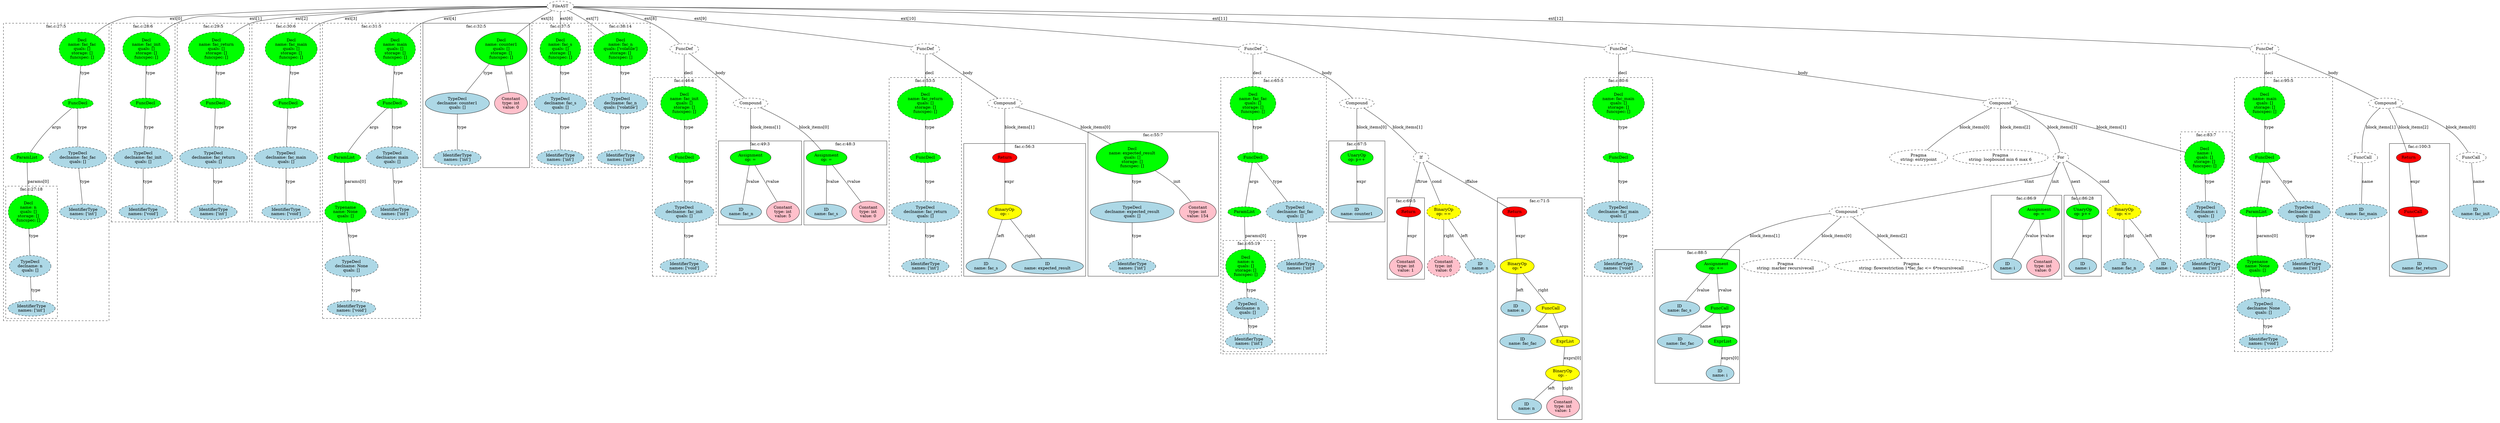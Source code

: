 strict graph "" {
	graph [bb="0,0,7198.2,1466.3"];
	node [label="\N"];
	subgraph cluster76 {
		graph [bb="3822,696.59,3980,978.71",
			label="fac.c:67:5",
			lheight=0.21,
			lp="3901,967.21",
			lwidth=0.76
		];
		77	[fillcolor=lightblue,
			height=0.74639,
			label="ID
name: counter1",
			pos="3901,731.46",
			style=filled,
			width=1.9838];
		76	[fillcolor=green,
			height=0.74639,
			label="UnaryOp
op: p++",
			pos="3901,920.84",
			style=filled,
			width=1.316];
		76 -- 77	[label=expr,
			lp="3913.5,836.65",
			pos="3901,893.78 3901,858.08 3901,794.33 3901,758.59"];
	}
	subgraph cluster84 {
		graph [bb="3988,8,4238,780.46",
			label="fac.c:71:5",
			lheight=0.21,
			lp="4113,768.96",
			lwidth=0.76
		];
		86	[fillcolor=lightblue,
			height=0.74639,
			label="ID
name: n",
			pos="4080,394.91",
			style=filled,
			width=1.1982];
		85	[fillcolor=yellow,
			height=0.74639,
			label="BinaryOp
op: *",
			pos="4179,542.08",
			style=filled,
			width=1.3749];
		85 -- 86	[label=left,
			lp="4136.5,457.89",
			pos="4162.2,516.45 4143.9,489.6 4114.8,446.88 4096.5,420.17"];
		87	[fillcolor=yellow,
			height=0.5,
			label=FuncCall,
			pos="4184,394.91",
			style=filled,
			width=1.1916];
		85 -- 87	[label=right,
			lp="4196,457.89",
			pos="4179.9,515.12 4180.9,485.6 4182.5,438.23 4183.4,413.01"];
		88	[fillcolor=lightblue,
			height=0.74639,
			label="ID
name: fac_fac",
			pos="4062,279.56",
			style=filled,
			width=1.8463];
		87 -- 88	[label=name,
			lp="4138.5,331.93",
			pos="4167,378.15 4146.5,359.05 4111.6,326.67 4087.8,304.49"];
		89	[fillcolor=yellow,
			height=0.5,
			label=ExprList,
			pos="4188,279.56",
			style=filled,
			width=1.1555];
		87 -- 89	[label=args,
			lp="4198.5,331.93",
			pos="4184.6,376.7 4185.4,355.27 4186.6,318.9 4187.4,297.57"];
		90	[fillcolor=yellow,
			height=0.74639,
			label="BinaryOp
op: -",
			pos="4181,168.82",
			style=filled,
			width=1.3749];
		89 -- 90	[label="exprs[0]",
			lp="4208,221.19",
			pos="4186.9,261.09 4185.7,243.44 4184,215.97 4182.7,195.77"];
		91	[fillcolor=lightblue,
			height=0.74639,
			label="ID
name: n",
			pos="4076,53.477",
			style=filled,
			width=1.1982];
		90 -- 91	[label=left,
			lp="4147.5,116.45",
			pos="4159.5,144.61 4141.3,124.92 4115.2,96.838 4097.1,77.269"];
		92	[fillcolor=pink,
			height=1.041,
			label="Constant
type: int
value: 1",
			pos="4183,53.477",
			style=filled,
			width=1.2767];
		90 -- 92	[label=right,
			lp="4195,116.45",
			pos="4181.5,141.82 4181.7,126.79 4182.1,107.63 4182.4,91.097"];
		84	[fillcolor=red,
			height=0.5,
			label=Return,
			pos="4189,731.46",
			style=filled,
			width=0.95686];
		84 -- 85	[label=expr,
			lp="4197.5,647.27",
			pos="4188.1,713.16 4186.3,680.19 4182.5,608.13 4180.4,569.23"];
	}
	subgraph cluster82 {
		graph [bb="4452,496.6,4560,780.46",
			label="fac.c:69:5",
			lheight=0.21,
			lp="4506,768.96",
			lwidth=0.76
		];
		83	[fillcolor=pink,
			height=1.041,
			label="Constant
type: int
value: 1",
			pos="4506,542.08",
			style=filled,
			width=1.2767];
		82	[fillcolor=red,
			height=0.5,
			label=Return,
			pos="4500,731.46",
			style=filled,
			width=0.95686];
		82 -- 83	[label=expr,
			lp="4515.5,647.27",
			pos="4500.6,713.16 4501.5,682.99 4503.5,620.12 4504.8,579.85"];
	}
	subgraph cluster67 {
		graph [bb="3510,236.69,3814,1199.9",
			label="fac.c:65:5",
			lheight=0.21,
			lp="3662,1188.4",
			lwidth=0.76,
			style=dashed
		];
		subgraph cluster70 {
			graph [bb="3518,244.69,3666,631.77",
				label="fac.c:65:19",
				lheight=0.21,
				lp="3592,620.27",
				lwidth=0.85,
				style=dashed
			];
			72	[fillcolor=lightblue,
				height=0.74639,
				label="IdentifierType
names: ['int']",
				pos="3592,279.56",
				style="filled,dashed",
				width=1.8463];
			71	[fillcolor=lightblue,
				height=1.041,
				label="TypeDecl
declname: n
quals: []",
				pos="3588,394.91",
				style="filled,dashed",
				width=1.6303];
			71 -- 72	[label=type,
				lp="3603,331.93",
				pos="3589.3,357.42 3589.9,340.86 3590.6,321.64 3591.1,306.57"];
			70	[fillcolor=green,
				height=1.6303,
				label="Decl
name: n
quals: []
storage: []
funcspec: []",
				pos="3584,542.08",
				style="filled,dashed",
				width=1.591];
			70 -- 71	[label=type,
				lp="3599,457.89",
				pos="3585.6,483.29 3586.1,466.21 3586.6,447.99 3587,432.63"];
		}
		69	[fillcolor=green,
			height=0.5,
			label=ParamList,
			pos="3577,731.46",
			style="filled,dashed",
			width=1.3179];
		69 -- 70	[label="params[0]",
			lp="3609,647.27",
			pos="3577.6,713.16 3578.6,687.89 3580.4,639.65 3581.8,600.99"];
		68	[fillcolor=green,
			height=0.5,
			label=FuncDecl,
			pos="3631,920.84",
			style="filled,dashed",
			width=1.2457];
		68 -- 69	[label=args,
			lp="3620.5,836.65",
			pos="3626.1,902.88 3615.9,867.29 3592.2,785.18 3581.9,749.51"];
		73	[fillcolor=lightblue,
			height=1.041,
			label="TypeDecl
declname: fac_fac
quals: []",
			pos="3724,731.46",
			style="filled,dashed",
			width=2.2785];
		68 -- 73	[label=type,
			lp="3687,836.65",
			pos="3639.4,902.88 3654.4,872.61 3686.2,808.67 3706.2,768.29"];
		74	[fillcolor=lightblue,
			height=0.74639,
			label="IdentifierType
names: ['int']",
			pos="3740,542.08",
			style="filled,dashed",
			width=1.8463];
		73 -- 74	[label=type,
			lp="3744,647.27",
			pos="3727.1,693.88 3730.3,657.14 3735,601.44 3737.8,569.01"];
		67	[fillcolor=green,
			height=1.6303,
			label="Decl
name: fac_fac
quals: []
storage: []
funcspec: []",
			pos="3631,1110.2",
			style="filled,dashed",
			width=1.8463];
		67 -- 68	[label=type,
			lp="3643,1026",
			pos="3631,1051.5 3631,1012.8 3631,964.39 3631,939.09"];
	}
	subgraph cluster49 {
		graph [bb="2318,685.98,2562,978.71",
			label="fac.c:49:3",
			lheight=0.21,
			lp="2440,967.21",
			lwidth=0.76
		];
		50	[fillcolor=lightblue,
			height=0.74639,
			label="ID
name: fac_n",
			pos="2385,731.46",
			style=filled,
			width=1.6499];
		49	[fillcolor=green,
			height=0.74639,
			label="Assignment
op: =",
			pos="2385,920.84",
			style=filled,
			width=1.6106];
		49 -- 50	[label=lvalue,
			lp="2402,836.65",
			pos="2385,893.78 2385,858.08 2385,794.33 2385,758.59"];
		51	[fillcolor=pink,
			height=1.041,
			label="Constant
type: int
value: 5",
			pos="2508,731.46",
			style=filled,
			width=1.2767];
		49 -- 51	[label=rvalue,
			lp="2465,836.65",
			pos="2402.7,894.91 2416.6,875.09 2436.4,846.57 2453,821.15 2464.9,802.95 2477.7,782.33 2488,765.55"];
	}
	subgraph cluster53 {
		graph [bb="2570,507.21,2772,1199.9",
			label="fac.c:53:5",
			lheight=0.21,
			lp="2671,1188.4",
			lwidth=0.76,
			style=dashed
		];
		56	[fillcolor=lightblue,
			height=0.74639,
			label="IdentifierType
names: ['int']",
			pos="2671,542.08",
			style="filled,dashed",
			width=1.8463];
		55	[fillcolor=lightblue,
			height=1.041,
			label="TypeDecl
declname: fac_return
quals: []",
			pos="2671,731.46",
			style="filled,dashed",
			width=2.5927];
		55 -- 56	[label=type,
			lp="2683,647.27",
			pos="2671,693.88 2671,657.14 2671,601.44 2671,569.01"];
		54	[fillcolor=green,
			height=0.5,
			label=FuncDecl,
			pos="2671,920.84",
			style="filled,dashed",
			width=1.2457];
		54 -- 55	[label=type,
			lp="2683,836.65",
			pos="2671,902.54 2671,872.37 2671,809.5 2671,769.23"];
		53	[fillcolor=green,
			height=1.6303,
			label="Decl
name: fac_return
quals: []
storage: []
funcspec: []",
			pos="2671,1110.2",
			style="filled,dashed",
			width=2.1606];
		53 -- 54	[label=type,
			lp="2683,1026",
			pos="2671,1051.5 2671,1012.8 2671,964.39 2671,939.09"];
	}
	subgraph cluster58 {
		graph [bb="3136,507.21,3502,1010.5",
			label="fac.c:55:7",
			lheight=0.21,
			lp="3319,999.03",
			lwidth=0.76
		];
		60	[fillcolor=lightblue,
			height=0.74639,
			label="IdentifierType
names: ['int']",
			pos="3258,542.08",
			style="filled,dashed",
			width=1.8463];
		59	[fillcolor=lightblue,
			height=1.041,
			label="TypeDecl
declname: expected_result
quals: []",
			pos="3258,731.46",
			style=filled,
			width=3.1623];
		59 -- 60	[label=type,
			lp="3270,647.27",
			pos="3258,693.88 3258,657.14 3258,601.44 3258,569.01"];
		58	[fillcolor=green,
			height=1.6303,
			label="Decl
name: expected_result
quals: []
storage: []
funcspec: []",
			pos="3258,920.84",
			style=filled,
			width=2.7302];
		58 -- 59	[label=type,
			lp="3270,836.65",
			pos="3258,862.09 3258,831.76 3258,795.52 3258,769.07"];
		61	[fillcolor=pink,
			height=1.041,
			label="Constant
type: int
value: 154",
			pos="3442,731.46",
			style=filled,
			width=1.4535];
		58 -- 61	[label=init,
			lp="3382.5,836.65",
			pos="3320.5,875.43 3340.9,859.49 3362.9,840.6 3381,821.15 3396.5,804.44 3411.1,783.52 3422.1,766.19"];
	}
	subgraph cluster62 {
		graph [bb="2780,507.21,3128,969.84",
			label="fac.c:56:3",
			lheight=0.21,
			lp="2954,958.34",
			lwidth=0.76
		];
		64	[fillcolor=lightblue,
			height=0.74639,
			label="ID
name: fac_s",
			pos="2847,542.08",
			style=filled,
			width=1.6303];
		63	[fillcolor=yellow,
			height=0.74639,
			label="BinaryOp
op: -",
			pos="2902,731.46",
			style=filled,
			width=1.3749];
		63 -- 64	[label=left,
			lp="2889.5,647.27",
			pos="2894.5,704.79 2884,669.01 2865,604.51 2854.5,568.73"];
		65	[fillcolor=lightblue,
			height=0.74639,
			label="ID
name: expected_result",
			pos="3022,542.08",
			style=filled,
			width=2.7302];
		63 -- 65	[label=right,
			lp="2972,647.27",
			pos="2917.7,705.96 2940.4,670.45 2982.4,604.96 3005.5,568.78"];
		62	[fillcolor=red,
			height=0.5,
			label=Return,
			pos="2902,920.84",
			style=filled,
			width=0.95686];
		62 -- 63	[label=expr,
			lp="2914.5,836.65",
			pos="2902,902.54 2902,869.57 2902,797.51 2902,758.61"];
	}
	subgraph cluster94 {
		graph [bb="4568,507.21,4766,1199.9",
			label="fac.c:80:6",
			lheight=0.21,
			lp="4667,1188.4",
			lwidth=0.76,
			style=dashed
		];
		97	[fillcolor=lightblue,
			height=0.74639,
			label="IdentifierType
names: ['void']",
			pos="4667,542.08",
			style="filled,dashed",
			width=1.9053];
		96	[fillcolor=lightblue,
			height=1.041,
			label="TypeDecl
declname: fac_main
quals: []",
			pos="4667,731.46",
			style="filled,dashed",
			width=2.5142];
		96 -- 97	[label=type,
			lp="4679,647.27",
			pos="4667,693.88 4667,657.14 4667,601.44 4667,569.01"];
		95	[fillcolor=green,
			height=0.5,
			label=FuncDecl,
			pos="4667,920.84",
			style="filled,dashed",
			width=1.2457];
		95 -- 96	[label=type,
			lp="4679,836.65",
			pos="4667,902.54 4667,872.37 4667,809.5 4667,769.23"];
		94	[fillcolor=green,
			height=1.6303,
			label="Decl
name: fac_main
quals: []
storage: []
funcspec: []",
			pos="4667,1110.2",
			style="filled,dashed",
			width=2.0624];
		94 -- 95	[label=type,
			lp="4679,1026",
			pos="4667,1051.5 4667,1012.8 4667,964.39 4667,939.09"];
	}
	subgraph cluster100 {
		graph [bb="6278,507.21,6426,1010.5",
			label="fac.c:83:7",
			lheight=0.21,
			lp="6352,999.03",
			lwidth=0.76,
			style=dashed
		];
		102	[fillcolor=lightblue,
			height=0.74639,
			label="IdentifierType
names: ['int']",
			pos="6352,542.08",
			style="filled,dashed",
			width=1.8463];
		101	[fillcolor=lightblue,
			height=1.041,
			label="TypeDecl
declname: i
quals: []",
			pos="6350,731.46",
			style="filled,dashed",
			width=1.5713];
		101 -- 102	[label=type,
			lp="6363,647.27",
			pos="6350.4,693.88 6350.8,657.14 6351.4,601.44 6351.7,569.01"];
		100	[fillcolor=green,
			height=1.6303,
			label="Decl
name: i
quals: []
storage: []
funcspec: []",
			pos="6347,920.84",
			style="filled,dashed",
			width=1.591];
		100 -- 101	[label=type,
			lp="6361,836.65",
			pos="6347.9,862.09 6348.4,831.76 6349,795.52 6349.4,769.07"];
	}
	subgraph cluster105 {
		graph [bb="5716,496.6,5924,789.33",
			label="fac.c:86:9",
			lheight=0.21,
			lp="5820,777.83",
			lwidth=0.76
		];
		106	[fillcolor=lightblue,
			height=0.74639,
			label="ID
name: i",
			pos="5765,542.08",
			style=filled,
			width=1.1392];
		105	[fillcolor=green,
			height=0.74639,
			label="Assignment
op: =",
			pos="5858,731.46",
			style=filled,
			width=1.6106];
		105 -- 106	[label=lvalue,
			lp="5837,647.27",
			pos="5845.5,705.19 5827.6,669.22 5795.1,603.69 5777.3,567.95"];
		107	[fillcolor=pink,
			height=1.041,
			label="Constant
type: int
value: 0",
			pos="5870,542.08",
			style=filled,
			width=1.2767];
		105 -- 107	[label=rvalue,
			lp="5881,647.27",
			pos="5859.7,704.4 5861.7,671.92 5865.3,616.22 5867.7,579.52"];
	}
	subgraph cluster111 {
		graph [bb="5932,507.21,6042,789.33",
			label="fac.c:86:28",
			lheight=0.21,
			lp="5987,777.83",
			lwidth=0.85
		];
		112	[fillcolor=lightblue,
			height=0.74639,
			label="ID
name: i",
			pos="5987,542.08",
			style=filled,
			width=1.1392];
		111	[fillcolor=green,
			height=0.74639,
			label="UnaryOp
op: p++",
			pos="5987,731.46",
			style=filled,
			width=1.316];
		111 -- 112	[label=expr,
			lp="5999.5,647.27",
			pos="5987,704.4 5987,668.7 5987,604.95 5987,569.21"];
	}
	subgraph cluster115 {
		graph [bb="4774,133.95,5024,599.95",
			label="fac.c:88:5",
			lheight=0.21,
			lp="4899,588.45",
			lwidth=0.76
		];
		116	[fillcolor=lightblue,
			height=0.74639,
			label="ID
name: fac_s",
			pos="4849,394.91",
			style=filled,
			width=1.6303];
		115	[fillcolor=green,
			height=0.74639,
			label="Assignment
op: +=",
			pos="4956,542.08",
			style=filled,
			width=1.6106];
		115 -- 116	[label=lvalue,
			lp="4917,457.89",
			pos="4937.8,516.45 4918.2,489.76 4887,447.4 4867.2,420.66"];
		117	[fillcolor=green,
			height=0.5,
			label=FuncCall,
			pos="4969,394.91",
			style=filled,
			width=1.1916];
		115 -- 117	[label=rvalue,
			lp="4982,457.89",
			pos="4958.3,515.12 4961,485.6 4965.2,438.23 4967.5,413.01"];
		118	[fillcolor=lightblue,
			height=0.74639,
			label="ID
name: fac_fac",
			pos="4848,279.56",
			style=filled,
			width=1.8463];
		117 -- 118	[label=name,
			lp="4924.5,331.93",
			pos="4952.2,378.15 4931.8,359.05 4897.2,326.67 4873.5,304.49"];
		119	[fillcolor=green,
			height=0.5,
			label=ExprList,
			pos="4974,279.56",
			style=filled,
			width=1.1555];
		117 -- 119	[label=args,
			lp="4983.5,331.93",
			pos="4969.8,376.7 4970.7,355.27 4972.3,318.9 4973.2,297.57"];
		120	[fillcolor=lightblue,
			height=0.74639,
			label="ID
name: i",
			pos="4970,168.82",
			style=filled,
			width=1.1392];
		119 -- 120	[label="exprs[0]",
			lp="4996,221.19",
			pos="4973.4,261.09 4972.7,243.44 4971.7,215.97 4971,195.77"];
	}
	subgraph cluster123 {
		graph [bb="6434,244.69,6718,1199.9",
			label="fac.c:95:5",
			lheight=0.21,
			lp="6576,1188.4",
			lwidth=0.76,
			style=dashed
		];
		128	[fillcolor=lightblue,
			height=0.74639,
			label="IdentifierType
names: ['void']",
			pos="6517,279.56",
			style="filled,dashed",
			width=1.9053];
		127	[fillcolor=lightblue,
			height=1.041,
			label="TypeDecl
declname: None
quals: []",
			pos="6517,394.91",
			style="filled,dashed",
			width=2.082];
		127 -- 128	[label=type,
			lp="6529,331.93",
			pos="6517,357.42 6517,340.86 6517,321.64 6517,306.57"];
		126	[fillcolor=green,
			height=1.041,
			label="Typename
name: None
quals: []",
			pos="6501,542.08",
			style="filled,dashed",
			width=1.6303];
		126 -- 127	[label=type,
			lp="6523,457.89",
			pos="6505,504.45 6507.5,482.44 6510.5,454.53 6513,432.53"];
		125	[fillcolor=green,
			height=0.5,
			label=ParamList,
			pos="6497,731.46",
			style="filled,dashed",
			width=1.3179];
		125 -- 126	[label="params[0]",
			lp="6527,647.27",
			pos="6497.4,713.16 6498,682.99 6499.4,620.12 6500.2,579.85"];
		124	[fillcolor=green,
			height=0.5,
			label=FuncDecl,
			pos="6521,920.84",
			style="filled,dashed",
			width=1.2457];
		124 -- 125	[label=args,
			lp="6523.5,836.65",
			pos="6518.8,902.54 6514.2,866.85 6503.8,785.37 6499.2,749.71"];
		129	[fillcolor=lightblue,
			height=1.041,
			label="TypeDecl
declname: main
quals: []",
			pos="6636,731.46",
			style="filled,dashed",
			width=2.0428];
		124 -- 129	[label=type,
			lp="6588,836.65",
			pos="6531.2,903.21 6549.8,872.84 6589.7,807.83 6614.6,767.37"];
		130	[fillcolor=lightblue,
			height=0.74639,
			label="IdentifierType
names: ['int']",
			pos="6644,542.08",
			style="filled,dashed",
			width=1.8463];
		129 -- 130	[label=type,
			lp="6652,647.27",
			pos="6637.6,693.88 6639.1,657.14 6641.5,601.44 6642.9,569.01"];
		123	[fillcolor=green,
			height=1.6303,
			label="Decl
name: main
quals: []
storage: []
funcspec: []",
			pos="6521,1110.2",
			style="filled,dashed",
			width=1.6106];
		123 -- 124	[label=type,
			lp="6533,1026",
			pos="6521,1051.5 6521,1012.8 6521,964.39 6521,939.09"];
	}
	subgraph cluster136 {
		graph [bb="6884,507.21,7056,969.84",
			label="fac.c:100:3",
			lheight=0.21,
			lp="6970,958.34",
			lwidth=0.85
		];
		138	[fillcolor=lightblue,
			height=0.74639,
			label="ID
name: fac_return",
			pos="6970,542.08",
			style=filled,
			width=2.1606];
		137	[fillcolor=red,
			height=0.5,
			label=FuncCall,
			pos="6953,731.46",
			style=filled,
			width=1.1916];
		137 -- 138	[label=name,
			lp="6975.5,647.27",
			pos="6954.6,713.16 6957.6,680.19 6964.1,608.13 6967.6,569.23"];
		136	[fillcolor=red,
			height=0.5,
			label=Return,
			pos="6939,920.84",
			style=filled,
			width=0.95686];
		136 -- 137	[label=expr,
			lp="6957.5,836.65",
			pos="6940.3,902.54 6943,866.85 6949,785.37 6951.7,749.71"];
	}
	subgraph cluster2 {
		graph [bb="8,352.04,312,1389.3",
			label="fac.c:27:5",
			lheight=0.21,
			lp="160,1377.8",
			lwidth=0.76,
			style=dashed
		];
		subgraph cluster5 {
			graph [bb="16,360.04,164,821.15",
				label="fac.c:27:18",
				lheight=0.21,
				lp="90,809.65",
				lwidth=0.85,
				style=dashed
			];
			7	[fillcolor=lightblue,
				height=0.74639,
				label="IdentifierType
names: ['int']",
				pos="90,394.91",
				style="filled,dashed",
				width=1.8463];
			6	[fillcolor=lightblue,
				height=1.041,
				label="TypeDecl
declname: n
quals: []",
				pos="86,542.08",
				style="filled,dashed",
				width=1.6303];
			6 -- 7	[label=type,
				lp="101,457.89",
				pos="87.009,504.45 87.718,478.74 88.647,445 89.281,422"];
			5	[fillcolor=green,
				height=1.6303,
				label="Decl
name: n
quals: []
storage: []
funcspec: []",
				pos="82,731.46",
				style="filled,dashed",
				width=1.591];
			5 -- 6	[label=type,
				lp="96,647.27",
				pos="83.233,672.71 83.88,642.38 84.654,606.14 85.218,579.69"];
		}
		4	[fillcolor=green,
			height=0.5,
			label=ParamList,
			pos="75,920.84",
			style="filled,dashed",
			width=1.3179];
		4 -- 5	[label="params[0]",
			lp="107,836.65",
			pos="75.646,902.54 76.59,877.27 78.392,829.03 79.837,790.37"];
		3	[fillcolor=green,
			height=0.5,
			label=FuncDecl,
			pos="222,1110.2",
			style="filled,dashed",
			width=1.2457];
		3 -- 4	[label=args,
			lp="161.5,1026",
			pos="205.58,1093.3 186.57,1074.4 154.82,1041.6 131,1010.5 112.83,986.82 94.958,957.09 84.459,938.78"];
		8	[fillcolor=lightblue,
			height=1.041,
			label="TypeDecl
declname: fac_fac
quals: []",
			pos="222,920.84",
			style="filled,dashed",
			width=2.2785];
		3 -- 8	[label=type,
			lp="234,1026",
			pos="222,1091.9 222,1061.8 222,998.88 222,958.6"];
		9	[fillcolor=lightblue,
			height=0.74639,
			label="IdentifierType
names: ['int']",
			pos="238,731.46",
			style="filled,dashed",
			width=1.8463];
		8 -- 9	[label=type,
			lp="242,836.65",
			pos="225.12,883.26 228.26,846.52 233.02,790.82 235.79,758.39"];
		2	[fillcolor=green,
			height=1.6303,
			label="Decl
name: fac_fac
quals: []
storage: []
funcspec: []",
			pos="230,1299.6",
			style="filled,dashed",
			width=1.8463];
		2 -- 3	[label=type,
			lp="239,1215.4",
			pos="227.53,1240.8 225.88,1202.1 223.82,1153.8 222.74,1128.5"];
	}
	subgraph cluster10 {
		graph [bb="320,696.59,502,1389.3",
			label="fac.c:28:6",
			lheight=0.21,
			lp="411,1377.8",
			lwidth=0.76,
			style=dashed
		];
		13	[fillcolor=lightblue,
			height=0.74639,
			label="IdentifierType
names: ['void']",
			pos="411,731.46",
			style="filled,dashed",
			width=1.9053];
		12	[fillcolor=lightblue,
			height=1.041,
			label="TypeDecl
declname: fac_init
quals: []",
			pos="411,920.84",
			style="filled,dashed",
			width=2.3177];
		12 -- 13	[label=type,
			lp="423,836.65",
			pos="411,883.26 411,846.52 411,790.82 411,758.39"];
		11	[fillcolor=green,
			height=0.5,
			label=FuncDecl,
			pos="417,1110.2",
			style="filled,dashed",
			width=1.2457];
		11 -- 12	[label=type,
			lp="427,1026",
			pos="416.45,1091.9 415.48,1061.8 413.47,998.88 412.18,958.6"];
		10	[fillcolor=green,
			height=1.6303,
			label="Decl
name: fac_init
quals: []
storage: []
funcspec: []",
			pos="426,1299.6",
			style="filled,dashed",
			width=1.866];
		10 -- 11	[label=type,
			lp="435,1215.4",
			pos="423.23,1240.8 421.37,1202.1 419.04,1153.8 417.83,1128.5"];
	}
	subgraph cluster14 {
		graph [bb="510,696.59,712,1389.3",
			label="fac.c:29:5",
			lheight=0.21,
			lp="611,1377.8",
			lwidth=0.76,
			style=dashed
		];
		17	[fillcolor=lightblue,
			height=0.74639,
			label="IdentifierType
names: ['int']",
			pos="611,731.46",
			style="filled,dashed",
			width=1.8463];
		16	[fillcolor=lightblue,
			height=1.041,
			label="TypeDecl
declname: fac_return
quals: []",
			pos="611,920.84",
			style="filled,dashed",
			width=2.5927];
		16 -- 17	[label=type,
			lp="623,836.65",
			pos="611,883.26 611,846.52 611,790.82 611,758.39"];
		15	[fillcolor=green,
			height=0.5,
			label=FuncDecl,
			pos="617,1110.2",
			style="filled,dashed",
			width=1.2457];
		15 -- 16	[label=type,
			lp="627,1026",
			pos="616.45,1091.9 615.48,1061.8 613.47,998.88 612.18,958.6"];
		14	[fillcolor=green,
			height=1.6303,
			label="Decl
name: fac_return
quals: []
storage: []
funcspec: []",
			pos="619,1299.6",
			style="filled,dashed",
			width=2.1606];
		14 -- 15	[label=type,
			lp="631,1215.4",
			pos="618.38,1240.8 617.97,1202.1 617.45,1153.8 617.18,1128.5"];
	}
	subgraph cluster18 {
		graph [bb="720,696.59,918,1389.3",
			label="fac.c:30:6",
			lheight=0.21,
			lp="819,1377.8",
			lwidth=0.76,
			style=dashed
		];
		21	[fillcolor=lightblue,
			height=0.74639,
			label="IdentifierType
names: ['void']",
			pos="819,731.46",
			style="filled,dashed",
			width=1.9053];
		20	[fillcolor=lightblue,
			height=1.041,
			label="TypeDecl
declname: fac_main
quals: []",
			pos="819,920.84",
			style="filled,dashed",
			width=2.5142];
		20 -- 21	[label=type,
			lp="831,836.65",
			pos="819,883.26 819,846.52 819,790.82 819,758.39"];
		19	[fillcolor=green,
			height=0.5,
			label=FuncDecl,
			pos="825,1110.2",
			style="filled,dashed",
			width=1.2457];
		19 -- 20	[label=type,
			lp="835,1026",
			pos="824.45,1091.9 823.48,1061.8 821.47,998.88 820.18,958.6"];
		18	[fillcolor=green,
			height=1.6303,
			label="Decl
name: fac_main
quals: []
storage: []
funcspec: []",
			pos="828,1299.6",
			style="filled,dashed",
			width=2.0624];
		18 -- 19	[label=type,
			lp="839,1215.4",
			pos="827.08,1240.8 826.46,1202.1 825.68,1153.8 825.28,1128.5"];
	}
	subgraph cluster22 {
		graph [bb="926,360.04,1210,1389.3",
			label="fac.c:31:5",
			lheight=0.21,
			lp="1068,1377.8",
			lwidth=0.76,
			style=dashed
		];
		27	[fillcolor=lightblue,
			height=0.74639,
			label="IdentifierType
names: ['void']",
			pos="1009,394.91",
			style="filled,dashed",
			width=1.9053];
		26	[fillcolor=lightblue,
			height=1.041,
			label="TypeDecl
declname: None
quals: []",
			pos="1009,542.08",
			style="filled,dashed",
			width=2.082];
		26 -- 27	[label=type,
			lp="1021,457.89",
			pos="1009,504.45 1009,478.74 1009,445 1009,422"];
		25	[fillcolor=green,
			height=1.041,
			label="Typename
name: None
quals: []",
			pos="993,731.46",
			style="filled,dashed",
			width=1.6303];
		25 -- 26	[label=type,
			lp="1013,647.27",
			pos="996.12,693.88 998.94,660.87 1003.1,612.55 1005.9,579.56"];
		24	[fillcolor=green,
			height=0.5,
			label=ParamList,
			pos="989,920.84",
			style="filled,dashed",
			width=1.3179];
		24 -- 25	[label="params[0]",
			lp="1019,836.65",
			pos="989.37,902.54 990.01,872.37 991.36,809.5 992.22,769.23"];
		23	[fillcolor=green,
			height=0.5,
			label=FuncDecl,
			pos="1128,1110.2",
			style="filled,dashed",
			width=1.2457];
		23 -- 24	[label=args,
			lp="1074.5,1026",
			pos="1113.2,1093 1096,1073.9 1067.2,1040.9 1045,1010.5 1027.4,986.42 1009.4,956.8 998.67,938.63"];
		28	[fillcolor=lightblue,
			height=1.041,
			label="TypeDecl
declname: main
quals: []",
			pos="1128,920.84",
			style="filled,dashed",
			width=2.0428];
		23 -- 28	[label=type,
			lp="1140,1026",
			pos="1128,1091.9 1128,1061.8 1128,998.88 1128,958.6"];
		29	[fillcolor=lightblue,
			height=0.74639,
			label="IdentifierType
names: ['int']",
			pos="1136,731.46",
			style="filled,dashed",
			width=1.8463];
		28 -- 29	[label=type,
			lp="1144,836.65",
			pos="1129.6,883.26 1131.1,846.52 1133.5,790.82 1134.9,758.39"];
		22	[fillcolor=green,
			height=1.6303,
			label="Decl
name: main
quals: []
storage: []
funcspec: []",
			pos="1136,1299.6",
			style="filled,dashed",
			width=1.6106];
		22 -- 23	[label=type,
			lp="1145,1215.4",
			pos="1133.5,1240.8 1131.9,1202.1 1129.8,1153.8 1128.7,1128.5"];
	}
	subgraph cluster30 {
		graph [bb="1218,885.97,1520,1389.3",
			label="fac.c:32:5",
			lheight=0.21,
			lp="1369,1377.8",
			lwidth=0.76
		];
		32	[fillcolor=lightblue,
			height=0.74639,
			label="IdentifierType
names: ['int']",
			pos="1314,920.84",
			style="filled,dashed",
			width=1.8463];
		31	[fillcolor=lightblue,
			height=1.041,
			label="TypeDecl
declname: counter1
quals: []",
			pos="1314,1110.2",
			style=filled,
			width=2.4356];
		31 -- 32	[label=type,
			lp="1326,1026",
			pos="1314,1072.6 1314,1035.9 1314,980.2 1314,947.77"];
		30	[fillcolor=green,
			height=1.6303,
			label="Decl
name: counter1
quals: []
storage: []
funcspec: []",
			pos="1441,1299.6",
			style=filled,
			width=1.9838];
		30 -- 31	[label=type,
			lp="1401,1215.4",
			pos="1406.6,1247.9 1384.9,1215.8 1357.3,1175.1 1337.9,1146.5"];
		33	[fillcolor=pink,
			height=1.041,
			label="Constant
type: int
value: 0",
			pos="1466,1110.2",
			style=filled,
			width=1.2767];
		30 -- 33	[label=init,
			lp="1462.5,1215.4",
			pos="1448.7,1241.1 1452.7,1210.7 1457.6,1174.2 1461.1,1147.7"];
	}
	subgraph cluster34 {
		graph [bb="1528,885.97,1692,1389.3",
			label="fac.c:37:5",
			lheight=0.21,
			lp="1610,1377.8",
			lwidth=0.76,
			style=dashed
		];
		36	[fillcolor=lightblue,
			height=0.74639,
			label="IdentifierType
names: ['int']",
			pos="1610,920.84",
			style="filled,dashed",
			width=1.8463];
		35	[fillcolor=lightblue,
			height=1.041,
			label="TypeDecl
declname: fac_s
quals: []",
			pos="1610,1110.2",
			style="filled,dashed",
			width=2.0624];
		35 -- 36	[label=type,
			lp="1622,1026",
			pos="1610,1072.6 1610,1035.9 1610,980.2 1610,947.77"];
		34	[fillcolor=green,
			height=1.6303,
			label="Decl
name: fac_s
quals: []
storage: []
funcspec: []",
			pos="1610,1299.6",
			style="filled,dashed",
			width=1.6303];
		34 -- 35	[label=type,
			lp="1622,1215.4",
			pos="1610,1240.8 1610,1210.5 1610,1174.3 1610,1147.8"];
	}
	subgraph cluster37 {
		graph [bb="1700,885.97,1868,1389.3",
			label="fac.c:38:14",
			lheight=0.21,
			lp="1784,1377.8",
			lwidth=0.85,
			style=dashed
		];
		39	[fillcolor=lightblue,
			height=0.74639,
			label="IdentifierType
names: ['int']",
			pos="1784,920.84",
			style="filled,dashed",
			width=1.8463];
		38	[fillcolor=lightblue,
			height=1.041,
			label="TypeDecl
declname: fac_n
quals: ['volatile']",
			pos="1784,1110.2",
			style="filled,dashed",
			width=2.1017];
		38 -- 39	[label=type,
			lp="1796,1026",
			pos="1784,1072.6 1784,1035.9 1784,980.2 1784,947.77"];
		37	[fillcolor=green,
			height=1.6303,
			label="Decl
name: fac_n
quals: ['volatile']
storage: []
funcspec: []",
			pos="1784,1299.6",
			style="filled,dashed",
			width=2.1017];
		37 -- 38	[label=type,
			lp="1796,1215.4",
			pos="1784,1240.8 1784,1210.5 1784,1174.3 1784,1147.8"];
	}
	subgraph cluster41 {
		graph [bb="1876,507.21,2058,1199.9",
			label="fac.c:46:6",
			lheight=0.21,
			lp="1967,1188.4",
			lwidth=0.76,
			style=dashed
		];
		44	[fillcolor=lightblue,
			height=0.74639,
			label="IdentifierType
names: ['void']",
			pos="1967,542.08",
			style="filled,dashed",
			width=1.9053];
		43	[fillcolor=lightblue,
			height=1.041,
			label="TypeDecl
declname: fac_init
quals: []",
			pos="1967,731.46",
			style="filled,dashed",
			width=2.3177];
		43 -- 44	[label=type,
			lp="1979,647.27",
			pos="1967,693.88 1967,657.14 1967,601.44 1967,569.01"];
		42	[fillcolor=green,
			height=0.5,
			label=FuncDecl,
			pos="1967,920.84",
			style="filled,dashed",
			width=1.2457];
		42 -- 43	[label=type,
			lp="1979,836.65",
			pos="1967,902.54 1967,872.37 1967,809.5 1967,769.23"];
		41	[fillcolor=green,
			height=1.6303,
			label="Decl
name: fac_init
quals: []
storage: []
funcspec: []",
			pos="1967,1110.2",
			style="filled,dashed",
			width=1.866];
		41 -- 42	[label=type,
			lp="1979,1026",
			pos="1967,1051.5 1967,1012.8 1967,964.39 1967,939.09"];
	}
	subgraph cluster46 {
		graph [bb="2066,685.98,2310,978.71",
			label="fac.c:48:3",
			lheight=0.21,
			lp="2188,967.21",
			lwidth=0.76
		];
		47	[fillcolor=lightblue,
			height=0.74639,
			label="ID
name: fac_s",
			pos="2133,731.46",
			style=filled,
			width=1.6303];
		46	[fillcolor=green,
			height=0.74639,
			label="Assignment
op: =",
			pos="2177,920.84",
			style=filled,
			width=1.6106];
		46 -- 47	[label=lvalue,
			lp="2176,836.65",
			pos="2170.9,893.78 2162.5,857.98 2147.4,793.97 2139.1,758.29"];
		48	[fillcolor=pink,
			height=1.041,
			label="Constant
type: int
value: 0",
			pos="2256,731.46",
			style=filled,
			width=1.2767];
		46 -- 48	[label=rvalue,
			lp="2232,836.65",
			pos="2187.8,894.17 2201.7,861.2 2225.9,803.83 2241.4,767.03"];
	}
	1	[fillcolor=white,
		height=0.5,
		label=FileAST,
		pos="1610,1448.3",
		style="filled,dashed",
		width=1.1374];
	1 -- 2	[label="ext[0]",
		lp="504.5,1404.8",
		pos="1568.9,1447.5 1422,1448 909.24,1446.9 488,1412.3 411.13,1406 384.87,1424 316,1389.3 297.04,1379.7 279.88,1364.3 265.97,1349"];
	1 -- 10	[label="ext[1]",
		lp="730.5,1404.8",
		pos="1568.9,1446.7 1441.6,1444.7 1043.1,1436.9 714,1412.3 621.25,1405.4 588.78,1431.7 506,1389.3 488.28,1380.2 472.6,1365.5 459.93,1350.6"];
	1 -- 14	[label="ext[2]",
		lp="860.5,1404.8",
		pos="1569.1,1446.3 1404.3,1442.3 794.23,1425 716,1389.3 695.65,1380 676.67,1364.8 660.99,1349.6"];
	1 -- 18	[label="ext[3]",
		lp="1019.5,1404.8",
		pos="1569.1,1447.3 1439.3,1447 1038.8,1441.5 922,1389.3 901.72,1380.2 883.07,1364.9 867.82,1349.5"];
	1 -- 22	[label="ext[4]",
		lp="1302.5,1404.8",
		pos="1569.5,1444.9 1481.4,1439.1 1274.9,1422.4 1214,1389.3 1196.2,1379.6 1180.5,1364.1 1167.9,1348.8"];
	1 -- 30	[label="ext[5]",
		lp="1570.5,1404.8",
		pos="1586.4,1433.4 1568.5,1422.4 1543.7,1406.1 1524,1389.3 1509.4,1376.8 1494.7,1362 1481.8,1348.1"];
	1 -- 34	[label="ext[6]",
		lp="1626.5,1404.8",
		pos="1610,1430.2 1610,1412.6 1610,1384.1 1610,1358.4"];
	1 -- 37	[label="ext[7]",
		lp="1701.5,1404.8",
		pos="1633.1,1433.4 1651,1422.3 1675.9,1405.9 1696,1389.3 1711.2,1376.7 1726.7,1361.9 1740.4,1347.9"];
	40	[fillcolor=white,
		height=0.5,
		label=FuncDef,
		pos="1967,1299.6",
		style="filled,dashed",
		width=1.1555];
	1 -- 40	[label="ext[8]",
		lp="1869.5,1404.8",
		pos="1650.4,1444.9 1703.9,1440.4 1799.9,1427.3 1872,1389.3 1906.5,1371.1 1937.8,1337 1954.4,1316.8"];
	52	[fillcolor=white,
		height=0.5,
		label=FuncDef,
		pos="2671,1299.6",
		style="filled,dashed",
		width=1.1555];
	1 -- 52	[label="ext[9]",
		lp="2013.5,1404.8",
		pos="1649,1442.6 1703.1,1436.1 1804.1,1423.8 1890,1412.3 2175.4,1374 2518.8,1323.3 2632.4,1306.4"];
	66	[fillcolor=white,
		height=0.5,
		label=FuncDef,
		pos="3631,1299.6",
		style="filled,dashed",
		width=1.1555];
	1 -- 66	[label="ext[10]",
		lp="2622,1404.8",
		pos="1650.7,1445.8 1796.1,1440.5 2303.9,1420.6 2722,1389.3 3058.8,1364.1 3464.4,1319.4 3591.2,1305.1"];
	93	[fillcolor=white,
		height=0.5,
		label=FuncDef,
		pos="4667,1299.6",
		style="filled,dashed",
		width=1.1555];
	1 -- 93	[label="ext[11]",
		lp="3535,1404.8",
		pos="1650.9,1447.1 1863.7,1445.8 2864.7,1437.5 3682,1389.3 4050.1,1367.6 4493.8,1319.9 4627.2,1305.1"];
	122	[fillcolor=white,
		height=0.5,
		label=FuncDef,
		pos="6521,1299.6",
		style="filled,dashed",
		width=1.1555];
	1 -- 122	[label="ext[12]",
		lp="4487,1404.8",
		pos="1651.2,1447 1920.9,1445.1 3462.6,1432.6 4718,1389.3 5423.9,1364.9 6284.3,1314.7 6480.1,1303.1"];
	40 -- 41	[label=decl,
		lp="1978.5,1215.4",
		pos="1967,1281.3 1967,1256 1967,1207.8 1967,1169.1"];
	45	[fillcolor=white,
		height=0.5,
		label=Compound,
		pos="2177,1110.2",
		style="filled,dashed",
		width=1.3902];
	40 -- 45	[label=body,
		lp="2080,1215.4",
		pos="1984.5,1282.9 2024,1247.8 2119.3,1162.7 2159.1,1127.2"];
	52 -- 53	[label=decl,
		lp="2682.5,1215.4",
		pos="2671,1281.3 2671,1256 2671,1207.8 2671,1169.1"];
	57	[fillcolor=white,
		height=0.5,
		label=Compound,
		pos="2902,1110.2",
		style="filled,dashed",
		width=1.3902];
	52 -- 57	[label=body,
		lp="2794,1215.4",
		pos="2689.9,1283.3 2733.1,1248.2 2838.7,1162.5 2882.5,1127"];
	66 -- 67	[label=decl,
		lp="3642.5,1215.4",
		pos="3631,1281.3 3631,1256 3631,1207.8 3631,1169.1"];
	75	[fillcolor=white,
		height=0.5,
		label=Compound,
		pos="3901,1110.2",
		style="filled,dashed",
		width=1.3902];
	66 -- 75	[label=body,
		lp="3819,1215.4",
		pos="3660.3,1286.8 3698.7,1270.5 3767.1,1238.8 3818,1199.9 3846.2,1178.4 3873.1,1146.9 3888.3,1127.8"];
	93 -- 94	[label=decl,
		lp="4678.5,1215.4",
		pos="4667,1281.3 4667,1256 4667,1207.8 4667,1169.1"];
	98	[fillcolor=white,
		height=0.5,
		label=Compound,
		pos="5724,1110.2",
		style="filled,dashed",
		width=1.3902];
	93 -- 98	[label=body,
		lp="5178,1215.4",
		pos="4704.9,1291.9 4867.6,1263 5506.1,1149.8 5680,1119"];
	122 -- 123	[label=decl,
		lp="6532.5,1215.4",
		pos="6521,1281.3 6521,1256 6521,1207.8 6521,1169.1"];
	131	[fillcolor=white,
		height=0.5,
		label=Compound,
		pos="6872,1110.2",
		style="filled,dashed",
		width=1.3902];
	122 -- 131	[label=body,
		lp="6720,1215.4",
		pos="6548.3,1286 6587.3,1267.9 6660.9,1232.9 6722,1199.9 6767.4,1175.4 6818.9,1144.2 6848.2,1126.1"];
	45 -- 46	[label="block_items[0]",
		lp="2218.5,1026",
		pos="2177,1091.9 2177,1058.9 2177,986.89 2177,947.99"];
	45 -- 49	[label="block_items[1]",
		lp="2345.5,1026",
		pos="2201.5,1094.4 2230.2,1076.5 2278.2,1044.6 2314,1010.5 2334.6,990.96 2354.5,965.34 2367.9,946.67"];
	57 -- 58	[label="block_items[0]",
		lp="3156.5,1026",
		pos="2936.6,1097 2982.5,1080.1 3065.6,1047.6 3132,1010.5 3154.5,997.94 3178,982.24 3198.5,967.56"];
	57 -- 62	[label="block_items[1]",
		lp="2943.5,1026",
		pos="2902,1091.9 2902,1056.2 2902,974.75 2902,939.09"];
	75 -- 76	[label="block_items[0]",
		lp="3942.5,1026",
		pos="3901,1091.9 3901,1058.9 3901,986.89 3901,947.99"];
	78	[fillcolor=white,
		height=0.5,
		label=If,
		pos="4227,920.84",
		style="filled,dashed",
		width=0.75];
	75 -- 78	[label="block_items[1]",
		lp="4096.5,1026",
		pos="3926.3,1094.7 3989,1058.6 4150.5,965.83 4207,933.31"];
	98 -- 100	[label="block_items[1]",
		lp="6058.5,1026",
		pos="5761.1,1098.1 5866.4,1066.4 6167.5,975.81 6292.1,938.36"];
	99	[fillcolor=white,
		height=0.74639,
		label="Pragma
string: entrypoint",
		pos="5496,920.84",
		style="filled,dashed",
		width=2.1606];
	98 -- 99	[label="block_items[0]",
		lp="5650.5,1026",
		pos="5700.1,1094.4 5671.2,1076.1 5621.8,1043.4 5583,1010.5 5559.5,990.59 5535.1,965.25 5518.1,946.77"];
	103	[fillcolor=white,
		height=0.74639,
		label="Pragma
string: loopbound min 6 max 6",
		pos="5724,920.84",
		style="filled,dashed",
		width=3.673];
	98 -- 103	[label="block_items[2]",
		lp="5765.5,1026",
		pos="5724,1091.9 5724,1058.9 5724,986.89 5724,947.99"];
	104	[fillcolor=white,
		height=0.5,
		label=For,
		pos="5901,920.84",
		style="filled,dashed",
		width=0.75];
	98 -- 104	[label="block_items[3]",
		lp="5897.5,1026",
		pos="5752.9,1095.4 5784.3,1079.1 5834.2,1049.2 5865,1010.5 5882.3,988.82 5892.3,957.69 5897.2,938.67"];
	131 -- 136	[label="block_items[2]",
		lp="6954.5,1026",
		pos="6881,1092.4 6888.9,1077.3 6900.2,1054.4 6908,1033.5 6920.2,1000.7 6930.2,960.91 6935.3,938.78"];
	132	[fillcolor=white,
		height=0.5,
		label=FuncCall,
		pos="7119,920.84",
		style="filled,dashed",
		width=1.1916];
	131 -- 132	[label="block_items[0]",
		lp="7087.5,1026",
		pos="6906.7,1097.1 6947,1081.7 7013.9,1052.1 7060,1010.5 7083.1,989.72 7101.3,958.03 7111.1,938.7"];
	134	[fillcolor=white,
		height=0.5,
		label=FuncCall,
		pos="6806,920.84",
		style="filled,dashed",
		width=1.1916];
	131 -- 134	[label="block_items[1]",
		lp="6866.5,1026",
		pos="6859.2,1092.8 6848.3,1078.1 6833.3,1055.5 6825,1033.5 6812.9,1001.5 6808.5,961.42 6806.9,939.02"];
	78 -- 82	[label=iftrue,
		lp="4371,836.65",
		pos="4245.3,907.25 4294.5,873.53 4428.8,781.31 4479.9,746.24"];
	78 -- 84	[label=iffalse,
		lp="4229,836.65",
		pos="4223.6,902.88 4216.3,867.29 4199.7,785.18 4192.5,749.51"];
	79	[fillcolor=yellow,
		height=0.74639,
		label="BinaryOp
op: ==",
		pos="4295,731.46",
		style="filled,dashed",
		width=1.3749];
	78 -- 79	[label=cond,
		lp="4272.5,836.65",
		pos="4233,903.21 4245,870.34 4271.6,796.86 4285.8,757.88"];
	80	[fillcolor=lightblue,
		height=0.74639,
		label="ID
name: n",
		pos="4399,542.08",
		style="filled,dashed",
		width=1.1982];
	79 -- 80	[label=left,
		lp="4353.5,647.27",
		pos="4308.8,705.57 4328.8,669.64 4365.4,603.59 4385.3,567.76"];
	81	[fillcolor=pink,
		height=1.041,
		label="Constant
type: int
value: 0",
		pos="4292,542.08",
		style="filled,dashed",
		width=1.2767];
	79 -- 81	[label=right,
		lp="4307,647.27",
		pos="4294.6,704.4 4294.1,672.02 4293.2,616.56 4292.6,579.86"];
	104 -- 105	[label=init,
		lp="5893.5,836.65",
		pos="5897.1,902.88 5889.6,869.99 5872.9,797.39 5864,758.4"];
	104 -- 111	[label=next,
		lp="5954,836.65",
		pos="5908.5,903.54 5923.5,870.77 5957.5,796.72 5975.4,757.67"];
	108	[fillcolor=yellow,
		height=0.74639,
		label="BinaryOp
op: <=",
		pos="6109,731.46",
		style="filled,dashed",
		width=1.3749];
	104 -- 108	[label=cond,
		lp="6049.5,836.65",
		pos="5921.6,908.91 5951.4,892.53 6007,859.41 6046,821.15 6065.6,801.98 6083.2,776.07 6094.8,757.21"];
	113	[fillcolor=white,
		height=0.5,
		label=Compound,
		pos="5320,731.46",
		style="filled,dashed",
		width=1.3902];
	104 -- 113	[label=stmt,
		lp="5805.5,836.65",
		pos="5894.8,903.14 5889,890.03 5879.2,872.34 5865,862.15 5854.5,854.62 5486.8,770.42 5361.4,741.87"];
	109	[fillcolor=lightblue,
		height=0.74639,
		label="ID
name: i",
		pos="6227,542.08",
		style="filled,dashed",
		width=1.1392];
	108 -- 109	[label=left,
		lp="6181.5,647.27",
		pos="6126.7,706.13 6140.8,686.4 6160.8,657.71 6177,631.77 6190.2,610.63 6204,585.87 6213.8,567.89"];
	110	[fillcolor=lightblue,
		height=0.74639,
		label="ID
name: fac_n",
		pos="6109,542.08",
		style="filled,dashed",
		width=1.6499];
	108 -- 110	[label=right,
		lp="6122,647.27",
		pos="6109,704.4 6109,668.7 6109,604.95 6109,569.21"];
	113 -- 115	[label="block_items[1]",
		lp="5100.5,647.27",
		pos="5274.4,723.99 5212.6,713.4 5100.9,687.67 5023,631.77 5000,615.23 4981.3,588.44 4969.6,568.63"];
	114	[fillcolor=white,
		height=0.74639,
		label="Pragma
string: marker recursivecall",
		pos="5150,542.08",
		style="filled,dashed",
		width=3.2802];
	113 -- 114	[label="block_items[0]",
		lp="5292.5,647.27",
		pos="5305.2,714.16 5275.6,681.48 5208.7,607.75 5173.2,568.61"];
	121	[fillcolor=white,
		height=0.74639,
		label="Pragma
string: flowrestriction 1*fac_fac <= 6*recursivecall",
		pos="5496,542.08",
		style="filled,dashed",
		width=5.8336];
	113 -- 121	[label="block_items[2]",
		lp="5444.5,647.27",
		pos="5335.3,714.16 5365.9,681.57 5434.9,608.15 5471.7,568.93"];
	133	[fillcolor=lightblue,
		height=0.74639,
		label="ID
name: fac_init",
		pos="7131,731.46",
		style="filled,dashed",
		width=1.866];
	132 -- 133	[label=name,
		lp="7139.5,836.65",
		pos="7120.1,902.54 7122.2,869.57 7126.8,797.51 7129.3,758.61"];
	135	[fillcolor=lightblue,
		height=0.74639,
		label="ID
name: fac_main",
		pos="6802,731.46",
		style="filled,dashed",
		width=2.0624];
	134 -- 135	[label=name,
		lp="6819.5,836.65",
		pos="6805.6,902.54 6804.9,869.57 6803.4,797.51 6802.6,758.61"];
}
